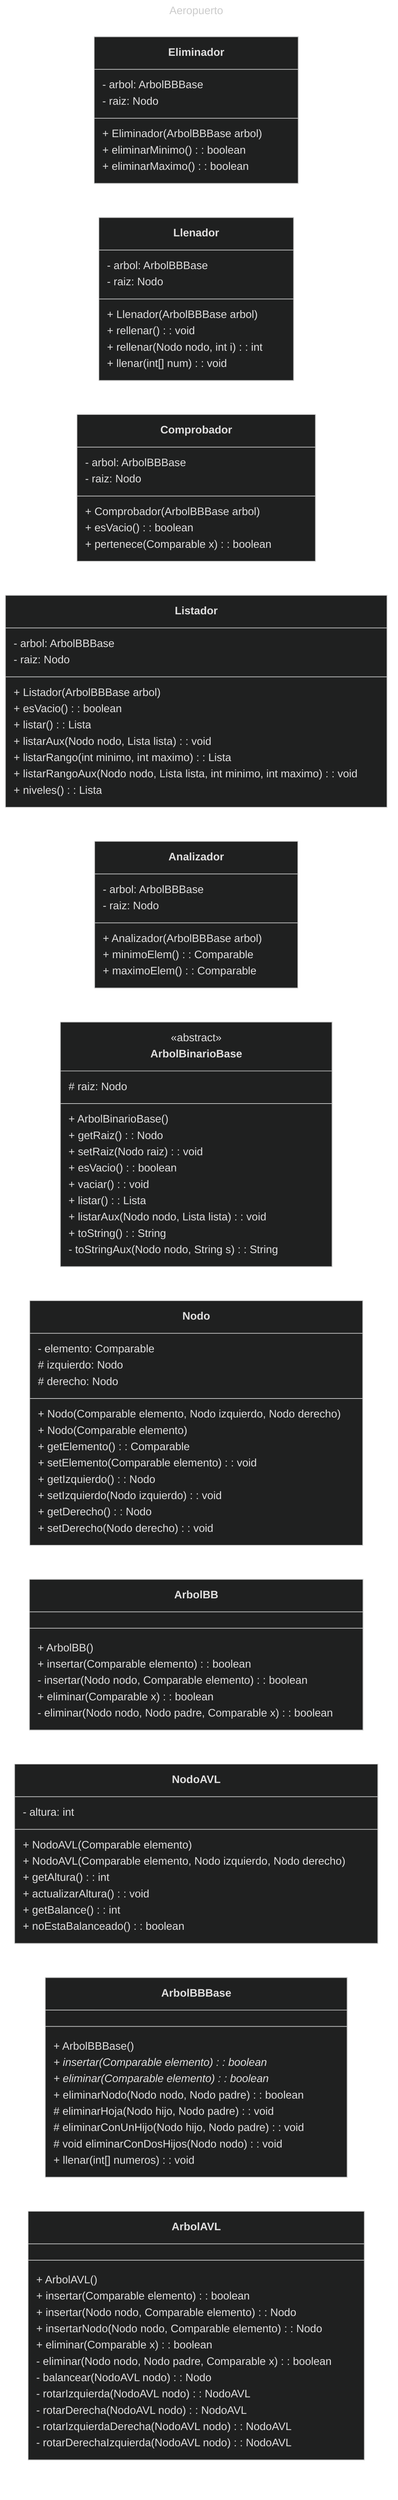 ---
title: Aeropuerto
---
%%{ init: { "theme": "dark" } }%%
classDiagram
  direction RL
  class Eliminador {
    - arbol: ArbolBBBase
    - raiz: Nodo
    + Eliminador(ArbolBBBase arbol)
    + eliminarMinimo(): boolean
    + eliminarMaximo(): boolean
  }
  class Llenador {
    - arbol: ArbolBBBase
    - raiz: Nodo
    + Llenador(ArbolBBBase arbol)
    + rellenar(): void
    + rellenar(Nodo nodo, int i): int
    + llenar(int[] num): void
  }
  class Comprobador {
    - arbol: ArbolBBBase
    - raiz: Nodo
    + Comprobador(ArbolBBBase arbol)
    + esVacio(): boolean
    + pertenece(Comparable x): boolean
  }
  class Listador {
    - arbol: ArbolBBBase
    - raiz: Nodo
    + Listador(ArbolBBBase arbol)
    + esVacio(): boolean
    + listar(): Lista
    + listarAux(Nodo nodo, Lista lista): void
    + listarRango(int minimo, int maximo): Lista
    + listarRangoAux(Nodo nodo, Lista lista, int minimo, int maximo): void
    + niveles(): Lista
  }
  class Analizador {
    - arbol: ArbolBBBase
    - raiz: Nodo
    + Analizador(ArbolBBBase arbol)
    + minimoElem(): Comparable
      + maximoElem(): Comparable
    }
    class ArbolBinarioBase {
      # raiz: Nodo
      + ArbolBinarioBase()
      + getRaiz(): Nodo
      + setRaiz(Nodo raiz): void
      + esVacio(): boolean
      + vaciar(): void
      + listar(): Lista
      + listarAux(Nodo nodo, Lista lista): void
      + toString(): String
      - toStringAux(Nodo nodo, String s): String
    }
    <<abstract>> ArbolBinarioBase
    class Nodo {
      - elemento: Comparable
      # izquierdo: Nodo
      # derecho: Nodo
      + Nodo(Comparable elemento, Nodo izquierdo, Nodo derecho)
      + Nodo(Comparable elemento)
      + getElemento(): Comparable
      + setElemento(Comparable elemento): void
      + getIzquierdo(): Nodo
      + setIzquierdo(Nodo izquierdo): void
      + getDerecho(): Nodo
      + setDerecho(Nodo derecho): void
    }
    class ArbolBB {
      + ArbolBB()
      + insertar(Comparable elemento): boolean
      - insertar(Nodo nodo, Comparable elemento): boolean
      + eliminar(Comparable x): boolean
      - eliminar(Nodo nodo, Nodo padre, Comparable x): boolean
    }
    class NodoAVL {
      - altura: int
      + NodoAVL(Comparable elemento)
      + NodoAVL(Comparable elemento, Nodo izquierdo, Nodo derecho)
      + getAltura(): int
      + actualizarAltura(): void
      + getBalance(): int
      + noEstaBalanceado(): boolean
    }
    class ArbolBBBase {
      + ArbolBBBase()
      + insertar(Comparable elemento)*: boolean
      + eliminar(Comparable elemento)*: boolean
      + eliminarNodo(Nodo nodo, Nodo padre): boolean
      # eliminarHoja(Nodo hijo, Nodo padre): void
      # eliminarConUnHijo(Nodo hijo, Nodo padre): void
      # void eliminarConDosHijos(Nodo nodo): void
      + llenar(int[] numeros): void
    }
    class ArbolAVL {
      + ArbolAVL()
      + insertar(Comparable elemento): boolean
      + insertar(Nodo nodo, Comparable elemento): Nodo
      + insertarNodo(Nodo nodo, Comparable elemento): Nodo
      + eliminar(Comparable x): boolean
      - eliminar(Nodo nodo, Nodo padre, Comparable x): boolean
      - balancear(NodoAVL nodo): Nodo
      - rotarIzquierda(NodoAVL nodo): NodoAVL
      - rotarDerecha(NodoAVL nodo): NodoAVL
      - rotarIzquierdaDerecha(NodoAVL nodo): NodoAVL
      - rotarDerechaIzquierda(NodoAVL nodo): NodoAVL
    }